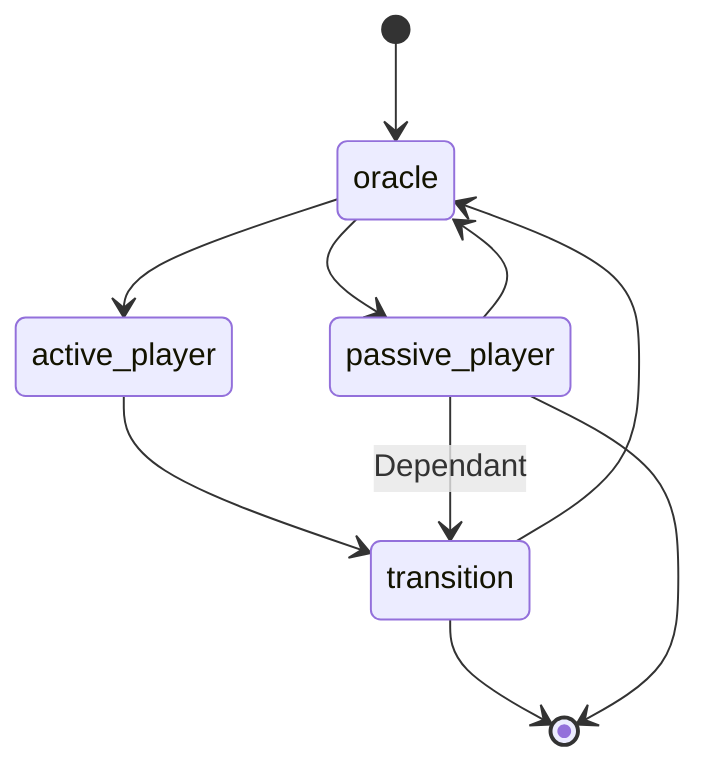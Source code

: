 stateDiagram
  current_player: oracle
  make_move: transition

  [*] --> current_player
  current_player --> active_player
  current_player --> passive_player
  active_player --> make_move
  make_move --> current_player
  passive_player --> current_player
  passive_player --> make_move: Dependant
  make_move --> [*]
  passive_player --> [*]